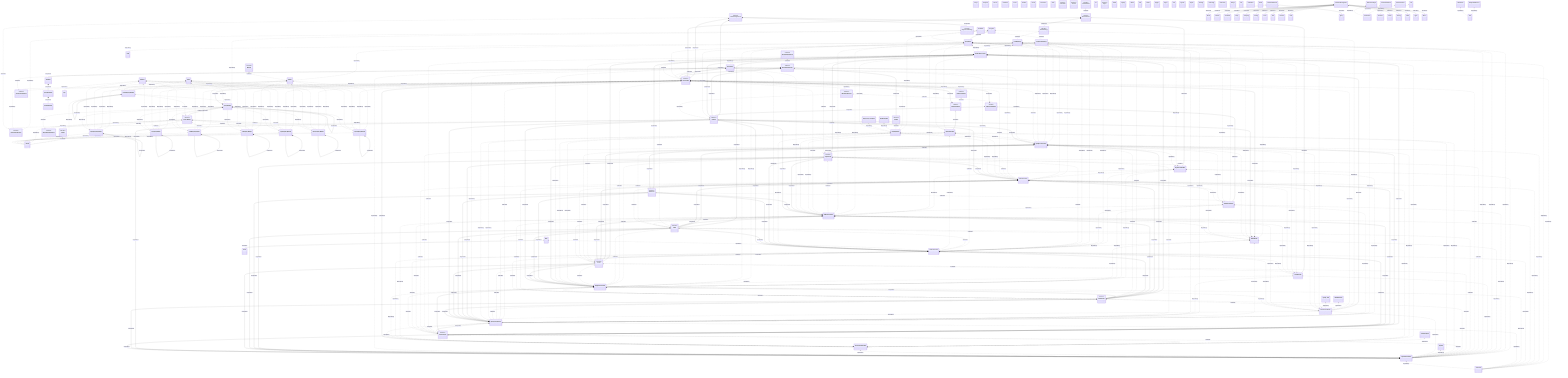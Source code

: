 classDiagram
    class AbstractArguments {
        <<abstract>>
    }
    class AbstractAttributes {
        <<abstract>>
    }
    class AbstractFetch {
        <<abstract>>
    }
    class AbstractOptions {
        <<abstract>>
    }
    class AbstractStatements {
        <<abstract>>
    }
    class ArgumentsHandler {
    }
    class ArgumentsStrategy {
    }
    class Arrays {
    }
    class AttributesHandler {
    }
    class Build {
    }
    class Builder {
    }
    class Chainable {
    }
    class Clause {
    }
    class Column {
    }
    class Compare {
    }
    class Condition {
    }
    class Connection {
    }
    class Criteria {
    }
    class DSNHandler {
    }
    class Datetimes {
    }
    class Entity {
    }
    class Errors {
    }
    class Exceptions {
    }
    class FetchHandler {
    }
    class FetchStrategy {
    }
    class Firebird {
    }
    class FirebirdConnection {
    }
    class FirebirdQueryBuilder {
    }
    class Fluent {
    }
    class Generators {
    }
    class Grouping {
    }
    class Hash {
    }
    class Having {
    }
    class IArguments {
        <<interface>>
    }
    class IArgumentsAbstract {
        <<interface>>
    }
    class IArgumentsStrategy {
        <<interface>>
    }
    class IAttributes {
        <<interface>>
    }
    class IAttributesAbstract {
        <<interface>>
    }
    class IBuilder {
        <<interface>>
    }
    class IClause {
        <<interface>>
    }
    class IConnection {
        <<interface>>
    }
    class IConnectionStrategy {
        <<interface>>
    }
    class IConstants {
        <<interface>>
    }
    class ICriteria {
        <<interface>>
    }
    class IDSN {
        <<interface>>
    }
    class IFetch {
        <<interface>>
    }
    class IFetchAbstract {
        <<interface>>
    }
    class IFetchStrategy {
        <<interface>>
    }
    class INI {
    }
    class IOptions {
        <<interface>>
    }
    class IOptionsAbstract {
        <<interface>>
    }
    class IQueryBuilder {
        <<interface>>
    }
    class IQueryBuilderStrategy {
        <<interface>>
    }
    class IRegex {
        <<interface>>
    }
    class IReport {
        <<interface>>
    }
    class IStatements {
        <<interface>>
    }
    class IStatementsAbstract {
        <<interface>>
    }
    class ITransactions {
        <<interface>>
    }
    class Insert {
    }
    class JSON {
    }
    class Join {
    }
    class Junction {
    }
    class Limit {
    }
    class Metadata {
    }
    class MySQL {
    }
    class MySQLiConnection {
    }
    class MySQLiQueryBuilder {
    }
    class NEON {
    }
    class OCI {
    }
    class OCIConnection {
    }
    class OCIQueryBuilder {
    }
    class ODBC {
    }
    class ODBCConnection {
    }
    class ODBCQueryBuilder {
    }
    class OptionsHandler {
    }
    class PDOConnection {
    }
    class PDOQueryBuilder {
    }
    class Path {
    }
    class PgSQL {
    }
    class PgSQLConnection {
    }
    class PgSQLQueryBuilder {
    }
    class Query {
    }
    class QueryBuilder {
    }
    class QueryMetadata {
    }
    class Reflections {
    }
    class Regex {
    }
    class ReportHandler {
    }
    class RowsMetadata {
    }
    class Run {
    }
    class SQL {
    }
    class SQLSrv {
    }
    class SQLSrvConnection {
    }
    class SQLSrvQueryBuilder {
    }
    class SQLite {
    }
    class SQLiteConnection {
    }
    class SQLiteQueryBuilder {
    }
    class Schemas {
    }
    class Select {
    }
    class Settings {
    }
    class Sorting {
    }
    class StatementsHandler {
    }
    class StaticArgs {
    }
    class StaticArray {
    }
    class Strings {
    }
    class TXT {
    }
    class Table {
    }
    class TransactionsHandler {
    }
    class Types {
    }
    class Validations {
    }
    class Where {
    }
    class XML {
    }
    class XPDO {
    }
    class YAML {
    }

    IArgumentsAbstract <|.. AbstractArguments: realization
    AbstractArguments *-- IArgumentsStrategy: composition
    AbstractArguments *-- IConnection: composition
    AbstractArguments *-- IOptions: composition
    IAttributesAbstract <|.. AbstractAttributes: realization
    AbstractAttributes *-- IConnection: composition
    AbstractAttributes *-- IOptions: composition
    AbstractFetch *-- IConnection: composition
    IFetchAbstract <|.. AbstractFetch: realization
    AbstractFetch *-- IFetchStrategy: composition
    AbstractOptions *-- IConnection: composition
    IOptionsAbstract <|.. AbstractOptions: realization
    AbstractStatements *-- IConnection: composition
    AbstractStatements *-- IOptions: composition
    AbstractStatements *-- IReport: composition
    IStatementsAbstract <|.. AbstractStatements: realization
    AbstractStatements *-- Metadata: composition
    AbstractArguments <|-- ArgumentsHandler: inheritance
    IArguments <|.. ArgumentsHandler: realization
    IArgumentsStrategy <|.. ArgumentsStrategy: realization
    IConnection <.. ArgumentsStrategy: dependency
    IOptions <.. ArgumentsStrategy: dependency
    AbstractAttributes <|-- AttributesHandler: inheritance
    Exceptions <.. AttributesHandler: dependency
    IAttributes <|.. AttributesHandler: realization
    EmulatedIntEnum <|-- Build: inheritance
    Exceptions <.. Builder: dependency
    IBuilder <|.. Builder: realization
    Connection <.. Chainable: dependency
    FirebirdConnection <.. Chainable: dependency
    MySQLiConnection <.. Chainable: dependency
    OCIConnection <.. Chainable: dependency
    ODBCConnection <.. Chainable: dependency
    PDOConnection <.. Chainable: dependency
    PgSQLConnection <.. Chainable: dependency
    SQLSrvConnection <.. Chainable: dependency
    SQLiteConnection <.. Chainable: dependency
    FirebirdQueryBuilder <.. Clause: dependency
    IClause <|.. Clause: realization
    IQueryBuilder <.. Clause: dependency
    MySQLiQueryBuilder <.. Clause: dependency
    OCIQueryBuilder <.. Clause: dependency
    ODBCQueryBuilder <.. Clause: dependency
    PDOQueryBuilder <.. Clause: dependency
    PgSQLQueryBuilder <.. Clause: dependency
    SQLSrvQueryBuilder <.. Clause: dependency
    SQLiteQueryBuilder <.. Clause: dependency
    EmulatedStringEnum <|-- Column: inheritance
    EmulatedStringEnum <|-- Condition: inheritance
    FirebirdConnection <.. Connection: dependency
    IConnection <|.. Connection: realization
    Connection *-- IConnection: composition
    IConnectionStrategy <|.. Connection: realization
    MySQLiConnection <.. Connection: dependency
    OCIConnection <.. Connection: dependency
    ODBCConnection <.. Connection: dependency
    PDOConnection <.. Connection: dependency
    PgSQLConnection <.. Connection: dependency
    SQLSrvConnection <.. Connection: dependency
    SQLiteConnection <.. Connection: dependency
    Exceptions <.. DSNHandler: dependency
    DSNHandler *-- IConnection: composition
    IDSN <|.. DSNHandler: realization
    DSNHandler *-- IOptions: composition
    EmulatedStringEnum <|-- Entity: inheritance
    Exception <|-- Exceptions: inheritance
    Throwable <.. Exceptions: dependency
    AbstractFetch <|-- FetchHandler: inheritance
    IFetch <|.. FetchHandler: realization
    IFetchStrategy <|.. FetchStrategy: realization
    ArgumentsHandler <.. FirebirdConnection: dependency
    ArgumentsStrategy <.. FirebirdConnection: dependency
    AttributesHandler <.. FirebirdConnection: dependency
    DSNHandler <.. FirebirdConnection: dependency
    Exceptions <.. FirebirdConnection: dependency
    FetchHandler <.. FirebirdConnection: dependency
    FetchStrategy <.. FirebirdConnection: dependency
    IArguments <|.. FirebirdConnection: realization
    FirebirdConnection *-- IArguments: composition
    FirebirdConnection *-- IAttributes: composition
    IConnection <|.. FirebirdConnection: realization
    IDSN <|.. FirebirdConnection: realization
    FirebirdConnection *-- IDSN: composition
    IFetch <|.. FirebirdConnection: realization
    FirebirdConnection *-- IFetch: composition
    FirebirdConnection *-- IOptions: composition
    IStatements <|.. FirebirdConnection: realization
    FirebirdConnection *-- IStatements: composition
    ITransactions <|.. FirebirdConnection: realization
    FirebirdConnection *-- ITransactions: composition
    OptionsHandler <.. FirebirdConnection: dependency
    ReportHandler <.. FirebirdConnection: dependency
    StatementsHandler <.. FirebirdConnection: dependency
    TransactionsHandler <.. FirebirdConnection: dependency
    Builder <.. FirebirdQueryBuilder: dependency
    FirebirdQueryBuilder *-- FirebirdQueryBuilder: composition
    IConnection <.. FirebirdQueryBuilder: dependency
    IQueryBuilder <|.. FirebirdQueryBuilder: realization
    static <.. FirebirdQueryBuilder: dependency
    stdClass <.. FirebirdQueryBuilder: dependency
    EmulatedStringEnum <|-- Grouping: inheritance
    EmulatedStringEnum <|-- Having: inheritance
    IArgumentsStrategy <.. IArgumentsAbstract: dependency
    IConnection <.. IArgumentsAbstract: dependency
    IOptions <.. IArgumentsAbstract: dependency
    IConnection <.. IAttributesAbstract: dependency
    IOptions <.. IAttributesAbstract: dependency
    IQueryBuilder <.. IClause: dependency
    IConnection <.. IConnectionStrategy: dependency
    IConnection <.. IOptionsAbstract: dependency
    IQueryBuilder <.. IQueryBuilderStrategy: dependency
    EmulatedStringEnum <|-- Insert: inheritance
    EmulatedStringEnum <|-- Join: inheritance
    EmulatedStringEnum <|-- Junction: inheritance
    EmulatedStringEnum <|-- Limit: inheritance
    Metadata *-- QueryMetadata: composition
    ArgumentsHandler <.. MySQLiConnection: dependency
    ArgumentsStrategy <.. MySQLiConnection: dependency
    AttributesHandler <.. MySQLiConnection: dependency
    DSNHandler <.. MySQLiConnection: dependency
    Exceptions <.. MySQLiConnection: dependency
    FetchHandler <.. MySQLiConnection: dependency
    FetchStrategy <.. MySQLiConnection: dependency
    IArguments <|.. MySQLiConnection: realization
    MySQLiConnection *-- IArguments: composition
    MySQLiConnection *-- IAttributes: composition
    IConnection <|.. MySQLiConnection: realization
    IDSN <|.. MySQLiConnection: realization
    MySQLiConnection *-- IDSN: composition
    IFetch <|.. MySQLiConnection: realization
    MySQLiConnection *-- IFetch: composition
    MySQLiConnection *-- IOptions: composition
    IStatements <|.. MySQLiConnection: realization
    MySQLiConnection *-- IStatements: composition
    ITransactions <|.. MySQLiConnection: realization
    MySQLiConnection *-- ITransactions: composition
    OptionsHandler <.. MySQLiConnection: dependency
    ReportHandler <.. MySQLiConnection: dependency
    StatementsHandler <.. MySQLiConnection: dependency
    TransactionsHandler <.. MySQLiConnection: dependency
    Builder <.. MySQLiQueryBuilder: dependency
    IConnection <.. MySQLiQueryBuilder: dependency
    IQueryBuilder <|.. MySQLiQueryBuilder: realization
    MySQLiQueryBuilder *-- MySQLiQueryBuilder: composition
    static <.. MySQLiQueryBuilder: dependency
    stdClass <.. MySQLiQueryBuilder: dependency
    ArgumentsHandler <.. OCIConnection: dependency
    ArgumentsStrategy <.. OCIConnection: dependency
    AttributesHandler <.. OCIConnection: dependency
    DSNHandler <.. OCIConnection: dependency
    Exceptions <.. OCIConnection: dependency
    FetchHandler <.. OCIConnection: dependency
    FetchStrategy <.. OCIConnection: dependency
    IArguments <|.. OCIConnection: realization
    OCIConnection *-- IArguments: composition
    OCIConnection *-- IAttributes: composition
    IConnection <|.. OCIConnection: realization
    IDSN <|.. OCIConnection: realization
    OCIConnection *-- IDSN: composition
    IFetch <|.. OCIConnection: realization
    OCIConnection *-- IFetch: composition
    OCIConnection *-- IOptions: composition
    IStatements <|.. OCIConnection: realization
    OCIConnection *-- IStatements: composition
    ITransactions <|.. OCIConnection: realization
    OCIConnection *-- ITransactions: composition
    OptionsHandler <.. OCIConnection: dependency
    ReportHandler <.. OCIConnection: dependency
    StatementsHandler <.. OCIConnection: dependency
    TransactionsHandler <.. OCIConnection: dependency
    Builder <.. OCIQueryBuilder: dependency
    IConnection <.. OCIQueryBuilder: dependency
    IQueryBuilder <|.. OCIQueryBuilder: realization
    OCIQueryBuilder *-- OCIQueryBuilder: composition
    static <.. OCIQueryBuilder: dependency
    stdClass <.. OCIQueryBuilder: dependency
    ArgumentsHandler <.. ODBCConnection: dependency
    ArgumentsStrategy <.. ODBCConnection: dependency
    AttributesHandler <.. ODBCConnection: dependency
    DSNHandler <.. ODBCConnection: dependency
    Exceptions <.. ODBCConnection: dependency
    FetchHandler <.. ODBCConnection: dependency
    FetchStrategy <.. ODBCConnection: dependency
    IArguments <|.. ODBCConnection: realization
    ODBCConnection *-- IArguments: composition
    ODBCConnection *-- IAttributes: composition
    IConnection <|.. ODBCConnection: realization
    IDSN <|.. ODBCConnection: realization
    ODBCConnection *-- IDSN: composition
    IFetch <|.. ODBCConnection: realization
    ODBCConnection *-- IFetch: composition
    ODBCConnection *-- IOptions: composition
    IStatements <|.. ODBCConnection: realization
    ODBCConnection *-- IStatements: composition
    ITransactions <|.. ODBCConnection: realization
    ODBCConnection *-- ITransactions: composition
    OptionsHandler <.. ODBCConnection: dependency
    ReportHandler <.. ODBCConnection: dependency
    StatementsHandler <.. ODBCConnection: dependency
    TransactionsHandler <.. ODBCConnection: dependency
    Builder <.. ODBCQueryBuilder: dependency
    IConnection <.. ODBCQueryBuilder: dependency
    IQueryBuilder <|.. ODBCQueryBuilder: realization
    ODBCQueryBuilder *-- ODBCQueryBuilder: composition
    static <.. ODBCQueryBuilder: dependency
    stdClass <.. ODBCQueryBuilder: dependency
    AbstractOptions <|-- OptionsHandler: inheritance
    Exceptions <.. OptionsHandler: dependency
    IOptions <|.. OptionsHandler: realization
    ArgumentsHandler <.. PDOConnection: dependency
    ArgumentsStrategy <.. PDOConnection: dependency
    AttributesHandler <.. PDOConnection: dependency
    DSNHandler <.. PDOConnection: dependency
    Exceptions <.. PDOConnection: dependency
    FetchHandler <.. PDOConnection: dependency
    FetchStrategy <.. PDOConnection: dependency
    IArguments <|.. PDOConnection: realization
    PDOConnection *-- IArguments: composition
    PDOConnection *-- IAttributes: composition
    IConnection <|.. PDOConnection: realization
    IDSN <|.. PDOConnection: realization
    PDOConnection *-- IDSN: composition
    IFetch <|.. PDOConnection: realization
    PDOConnection *-- IFetch: composition
    PDOConnection *-- IOptions: composition
    IStatements <|.. PDOConnection: realization
    PDOConnection *-- IStatements: composition
    ITransactions <|.. PDOConnection: realization
    PDOConnection *-- ITransactions: composition
    OptionsHandler <.. PDOConnection: dependency
    PDO <.. PDOConnection: dependency
    ReportHandler <.. PDOConnection: dependency
    StatementsHandler <.. PDOConnection: dependency
    TransactionsHandler <.. PDOConnection: dependency
    Builder <.. PDOQueryBuilder: dependency
    IConnection <.. PDOQueryBuilder: dependency
    IQueryBuilder <|.. PDOQueryBuilder: realization
    PDOQueryBuilder *-- PDOQueryBuilder: composition
    static <.. PDOQueryBuilder: dependency
    stdClass <.. PDOQueryBuilder: dependency
    Exceptions <.. Path: dependency
    ArgumentsHandler <.. PgSQLConnection: dependency
    ArgumentsStrategy <.. PgSQLConnection: dependency
    AttributesHandler <.. PgSQLConnection: dependency
    DSNHandler <.. PgSQLConnection: dependency
    Exceptions <.. PgSQLConnection: dependency
    FetchHandler <.. PgSQLConnection: dependency
    FetchStrategy <.. PgSQLConnection: dependency
    IArguments <|.. PgSQLConnection: realization
    PgSQLConnection *-- IArguments: composition
    PgSQLConnection *-- IAttributes: composition
    IConnection <|.. PgSQLConnection: realization
    IDSN <|.. PgSQLConnection: realization
    PgSQLConnection *-- IDSN: composition
    IFetch <|.. PgSQLConnection: realization
    PgSQLConnection *-- IFetch: composition
    PgSQLConnection *-- IOptions: composition
    IStatements <|.. PgSQLConnection: realization
    PgSQLConnection *-- IStatements: composition
    ITransactions <|.. PgSQLConnection: realization
    PgSQLConnection *-- ITransactions: composition
    OptionsHandler <.. PgSQLConnection: dependency
    ReportHandler <.. PgSQLConnection: dependency
    StatementsHandler <.. PgSQLConnection: dependency
    TransactionsHandler <.. PgSQLConnection: dependency
    Builder <.. PgSQLQueryBuilder: dependency
    IConnection <.. PgSQLQueryBuilder: dependency
    IQueryBuilder <|.. PgSQLQueryBuilder: realization
    PgSQLQueryBuilder *-- PgSQLQueryBuilder: composition
    static <.. PgSQLQueryBuilder: dependency
    stdClass <.. PgSQLQueryBuilder: dependency
    EmulatedIntEnum <|-- Query: inheritance
    Exception <.. QueryBuilder: dependency
    FirebirdQueryBuilder <.. QueryBuilder: dependency
    QueryBuilder *-- IConnection: composition
    IQueryBuilder <|.. QueryBuilder: realization
    QueryBuilder *-- IQueryBuilder: composition
    IQueryBuilderStrategy <|.. QueryBuilder: realization
    MySQLiQueryBuilder <.. QueryBuilder: dependency
    OCIQueryBuilder <.. QueryBuilder: dependency
    ODBCQueryBuilder <.. QueryBuilder: dependency
    PDOQueryBuilder <.. QueryBuilder: dependency
    PgSQLQueryBuilder <.. QueryBuilder: dependency
    QueryBuilder *-- QueryBuilder: composition
    SQLSrvQueryBuilder <.. QueryBuilder: dependency
    SQLiteQueryBuilder <.. QueryBuilder: dependency
    static <.. QueryBuilder: dependency
    QueryMetadata *-- RowsMetadata: composition
    ReflectionClass <.. Reflections: dependency
    ReflectionMethod <.. Reflections: dependency
    ReflectionObject <.. Reflections: dependency
    Exception <.. ReportHandler: dependency
    IConnection <.. ReportHandler: dependency
    IReport <|.. ReportHandler: realization
    PDOException <.. ReportHandler: dependency
    mysqli_sql_exception <.. ReportHandler: dependency
    stdClass <.. SQL: dependency
    ArgumentsHandler <.. SQLSrvConnection: dependency
    ArgumentsStrategy <.. SQLSrvConnection: dependency
    AttributesHandler <.. SQLSrvConnection: dependency
    DSNHandler <.. SQLSrvConnection: dependency
    Exceptions <.. SQLSrvConnection: dependency
    FetchHandler <.. SQLSrvConnection: dependency
    FetchStrategy <.. SQLSrvConnection: dependency
    IArguments <|.. SQLSrvConnection: realization
    SQLSrvConnection *-- IArguments: composition
    SQLSrvConnection *-- IAttributes: composition
    IConnection <|.. SQLSrvConnection: realization
    IDSN <|.. SQLSrvConnection: realization
    SQLSrvConnection *-- IDSN: composition
    IFetch <|.. SQLSrvConnection: realization
    SQLSrvConnection *-- IFetch: composition
    SQLSrvConnection *-- IOptions: composition
    IStatements <|.. SQLSrvConnection: realization
    SQLSrvConnection *-- IStatements: composition
    ITransactions <|.. SQLSrvConnection: realization
    SQLSrvConnection *-- ITransactions: composition
    OptionsHandler <.. SQLSrvConnection: dependency
    ReportHandler <.. SQLSrvConnection: dependency
    StatementsHandler <.. SQLSrvConnection: dependency
    TransactionsHandler <.. SQLSrvConnection: dependency
    Builder <.. SQLSrvQueryBuilder: dependency
    IConnection <.. SQLSrvQueryBuilder: dependency
    IQueryBuilder <|.. SQLSrvQueryBuilder: realization
    SQLSrvQueryBuilder *-- SQLSrvQueryBuilder: composition
    static <.. SQLSrvQueryBuilder: dependency
    stdClass <.. SQLSrvQueryBuilder: dependency
    ArgumentsHandler <.. SQLiteConnection: dependency
    ArgumentsStrategy <.. SQLiteConnection: dependency
    AttributesHandler <.. SQLiteConnection: dependency
    DSNHandler <.. SQLiteConnection: dependency
    Exceptions <.. SQLiteConnection: dependency
    FetchHandler <.. SQLiteConnection: dependency
    FetchStrategy <.. SQLiteConnection: dependency
    IArguments <|.. SQLiteConnection: realization
    SQLiteConnection *-- IArguments: composition
    SQLiteConnection *-- IAttributes: composition
    IConnection <|.. SQLiteConnection: realization
    IDSN <|.. SQLiteConnection: realization
    SQLiteConnection *-- IDSN: composition
    IFetch <|.. SQLiteConnection: realization
    SQLiteConnection *-- IFetch: composition
    SQLiteConnection *-- IOptions: composition
    IStatements <|.. SQLiteConnection: realization
    SQLiteConnection *-- IStatements: composition
    ITransactions <|.. SQLiteConnection: realization
    SQLiteConnection *-- ITransactions: composition
    OptionsHandler <.. SQLiteConnection: dependency
    ReportHandler <.. SQLiteConnection: dependency
    SQLite3 <.. SQLiteConnection: dependency
    StatementsHandler <.. SQLiteConnection: dependency
    TransactionsHandler <.. SQLiteConnection: dependency
    Builder <.. SQLiteQueryBuilder: dependency
    IConnection <.. SQLiteQueryBuilder: dependency
    IQueryBuilder <|.. SQLiteQueryBuilder: realization
    SQLiteQueryBuilder *-- SQLiteQueryBuilder: composition
    static <.. SQLiteQueryBuilder: dependency
    stdClass <.. SQLiteQueryBuilder: dependency
    self <.. Schemas: dependency
    EmulatedStringEnum <|-- Select: inheritance
    EmulatedStringEnum <|-- Sorting: inheritance
    AbstractStatements <|-- StatementsHandler: inheritance
    Exception <.. StatementsHandler: dependency
    IConnection <.. StatementsHandler: dependency
    IStatements <|.. StatementsHandler: realization
    PDOStatement <.. StatementsHandler: dependency
    mysqli_stmt <.. StatementsHandler: dependency
    EmulatedStringEnum <|-- Table: inheritance
    ErrorException <.. TransactionsHandler: dependency
    TransactionsHandler *-- IConnection: composition
    ITransactions <|.. TransactionsHandler: realization
    EmulatedStringEnum <|-- Types: inheritance
    EmulatedStringEnum <|-- Where: inheritance
    SimpleXMLElement <.. XML: dependency
    XMLReader <.. XML: dependency
    PDO <|-- XPDO: inheritance